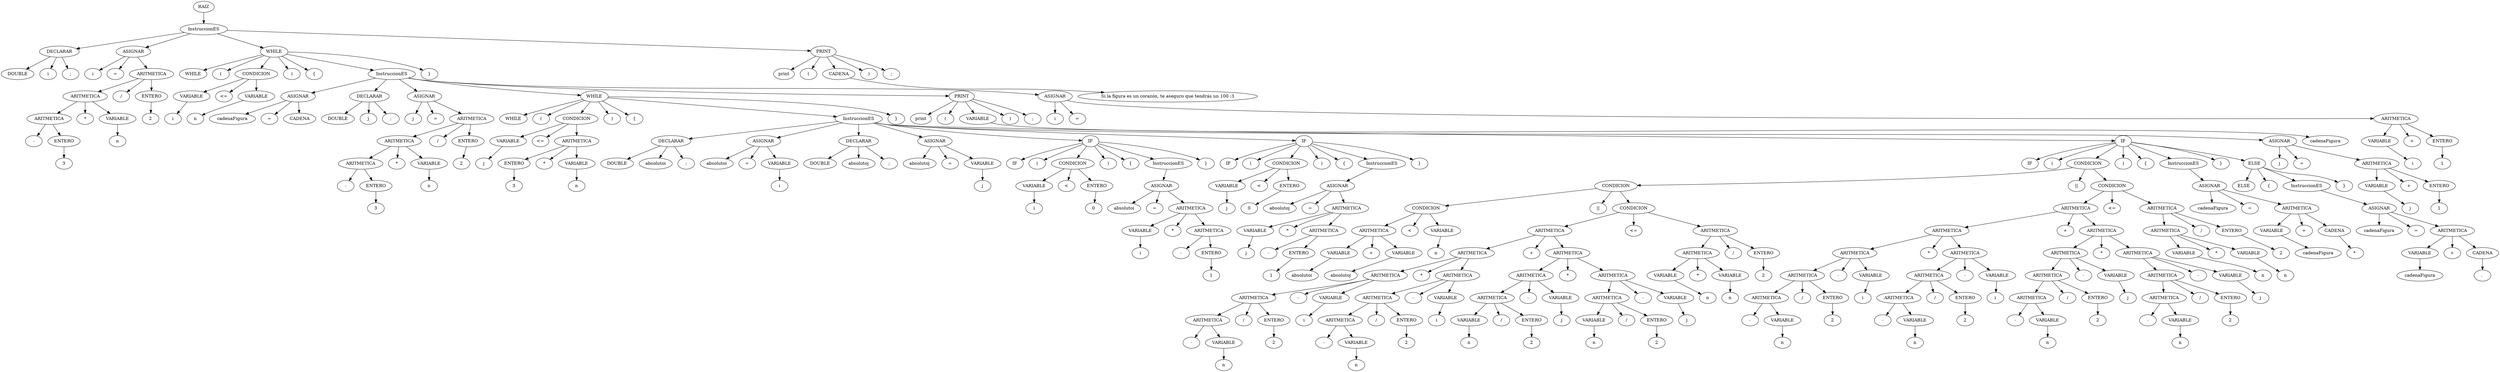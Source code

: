 digraph {
n0[label="RAIZ"];
n1[label="InstruccionES"];
n0->n1;
n2[label="DECLARAR"];
n1->n2;
n3[label="DOUBLE"];
n2->n3;
n4[label="i"];
n2->n4;
n5[label=";"];
n2->n5;
n6[label="ASIGNAR"];
n1->n6;
n7[label="i"];
n6->n7;
n8[label="="];
n6->n8;
n9[label="ARITMETICA"];
n6->n9;
n10[label="ARITMETICA"];
n9->n10;
n11[label="ARITMETICA"];
n10->n11;
n12[label="-"];
n11->n12;
n13[label="ENTERO"];
n11->n13;
n14[label="3"];
n13->n14;
n15[label="*"];
n10->n15;
n16[label="VARIABLE"];
n10->n16;
n17[label="n"];
n16->n17;
n18[label="/"];
n9->n18;
n19[label="ENTERO"];
n9->n19;
n20[label="2"];
n19->n20;
n21[label="WHILE"];
n1->n21;
n22[label="WHILE"];
n21->n22;
n23[label="("];
n21->n23;
n24[label="CONDICION"];
n21->n24;
n25[label="VARIABLE"];
n24->n25;
n26[label="i"];
n25->n26;
n27[label="<="];
n24->n27;
n28[label="VARIABLE"];
n24->n28;
n29[label="n"];
n28->n29;
n30[label=")"];
n21->n30;
n31[label="{"];
n21->n31;
n32[label="InstruccionES"];
n21->n32;
n33[label="ASIGNAR"];
n32->n33;
n34[label="cadenaFigura"];
n33->n34;
n35[label="="];
n33->n35;
n36[label="CADENA"];
n33->n36;
n37[label="DECLARAR"];
n32->n37;
n38[label="DOUBLE"];
n37->n38;
n39[label="j"];
n37->n39;
n40[label=";"];
n37->n40;
n41[label="ASIGNAR"];
n32->n41;
n42[label="j"];
n41->n42;
n43[label="="];
n41->n43;
n44[label="ARITMETICA"];
n41->n44;
n45[label="ARITMETICA"];
n44->n45;
n46[label="ARITMETICA"];
n45->n46;
n47[label="-"];
n46->n47;
n48[label="ENTERO"];
n46->n48;
n49[label="3"];
n48->n49;
n50[label="*"];
n45->n50;
n51[label="VARIABLE"];
n45->n51;
n52[label="n"];
n51->n52;
n53[label="/"];
n44->n53;
n54[label="ENTERO"];
n44->n54;
n55[label="2"];
n54->n55;
n56[label="WHILE"];
n32->n56;
n57[label="WHILE"];
n56->n57;
n58[label="("];
n56->n58;
n59[label="CONDICION"];
n56->n59;
n60[label="VARIABLE"];
n59->n60;
n61[label="j"];
n60->n61;
n62[label="<="];
n59->n62;
n63[label="ARITMETICA"];
n59->n63;
n64[label="ENTERO"];
n63->n64;
n65[label="3"];
n64->n65;
n66[label="*"];
n63->n66;
n67[label="VARIABLE"];
n63->n67;
n68[label="n"];
n67->n68;
n69[label=")"];
n56->n69;
n70[label="{"];
n56->n70;
n71[label="InstruccionES"];
n56->n71;
n72[label="DECLARAR"];
n71->n72;
n73[label="DOUBLE"];
n72->n73;
n74[label="absolutoi"];
n72->n74;
n75[label=";"];
n72->n75;
n76[label="ASIGNAR"];
n71->n76;
n77[label="absolutoi"];
n76->n77;
n78[label="="];
n76->n78;
n79[label="VARIABLE"];
n76->n79;
n80[label="i"];
n79->n80;
n81[label="DECLARAR"];
n71->n81;
n82[label="DOUBLE"];
n81->n82;
n83[label="absolutoj"];
n81->n83;
n84[label=";"];
n81->n84;
n85[label="ASIGNAR"];
n71->n85;
n86[label="absolutoj"];
n85->n86;
n87[label="="];
n85->n87;
n88[label="VARIABLE"];
n85->n88;
n89[label="j"];
n88->n89;
n90[label="IF"];
n71->n90;
n91[label="IF"];
n90->n91;
n92[label="("];
n90->n92;
n93[label="CONDICION"];
n90->n93;
n94[label="VARIABLE"];
n93->n94;
n95[label="i"];
n94->n95;
n96[label="<"];
n93->n96;
n97[label="ENTERO"];
n93->n97;
n98[label="0"];
n97->n98;
n99[label=")"];
n90->n99;
n100[label="{"];
n90->n100;
n101[label="InstruccionES"];
n90->n101;
n102[label="ASIGNAR"];
n101->n102;
n103[label="absolutoi"];
n102->n103;
n104[label="="];
n102->n104;
n105[label="ARITMETICA"];
n102->n105;
n106[label="VARIABLE"];
n105->n106;
n107[label="i"];
n106->n107;
n108[label="*"];
n105->n108;
n109[label="ARITMETICA"];
n105->n109;
n110[label="-"];
n109->n110;
n111[label="ENTERO"];
n109->n111;
n112[label="1"];
n111->n112;
n113[label="}"];
n90->n113;
n114[label="IF"];
n71->n114;
n115[label="IF"];
n114->n115;
n116[label="("];
n114->n116;
n117[label="CONDICION"];
n114->n117;
n118[label="VARIABLE"];
n117->n118;
n119[label="j"];
n118->n119;
n120[label="<"];
n117->n120;
n121[label="ENTERO"];
n117->n121;
n122[label="0"];
n121->n122;
n123[label=")"];
n114->n123;
n124[label="{"];
n114->n124;
n125[label="InstruccionES"];
n114->n125;
n126[label="ASIGNAR"];
n125->n126;
n127[label="absolutoj"];
n126->n127;
n128[label="="];
n126->n128;
n129[label="ARITMETICA"];
n126->n129;
n130[label="VARIABLE"];
n129->n130;
n131[label="j"];
n130->n131;
n132[label="*"];
n129->n132;
n133[label="ARITMETICA"];
n129->n133;
n134[label="-"];
n133->n134;
n135[label="ENTERO"];
n133->n135;
n136[label="1"];
n135->n136;
n137[label="}"];
n114->n137;
n138[label="IF"];
n71->n138;
n139[label="IF"];
n138->n139;
n140[label="("];
n138->n140;
n141[label="CONDICION"];
n138->n141;
n142[label="CONDICION"];
n141->n142;
n143[label="CONDICION"];
n142->n143;
n144[label="ARITMETICA"];
n143->n144;
n145[label="VARIABLE"];
n144->n145;
n146[label="absolutoi"];
n145->n146;
n147[label="+"];
n144->n147;
n148[label="VARIABLE"];
n144->n148;
n149[label="absolutoj"];
n148->n149;
n150[label="<"];
n143->n150;
n151[label="VARIABLE"];
n143->n151;
n152[label="n"];
n151->n152;
n153[label="||"];
n142->n153;
n154[label="CONDICION"];
n142->n154;
n155[label="ARITMETICA"];
n154->n155;
n156[label="ARITMETICA"];
n155->n156;
n157[label="ARITMETICA"];
n156->n157;
n158[label="ARITMETICA"];
n157->n158;
n159[label="ARITMETICA"];
n158->n159;
n160[label="-"];
n159->n160;
n161[label="VARIABLE"];
n159->n161;
n162[label="n"];
n161->n162;
n163[label="/"];
n158->n163;
n164[label="ENTERO"];
n158->n164;
n165[label="2"];
n164->n165;
n166[label="-"];
n157->n166;
n167[label="VARIABLE"];
n157->n167;
n168[label="i"];
n167->n168;
n169[label="*"];
n156->n169;
n170[label="ARITMETICA"];
n156->n170;
n171[label="ARITMETICA"];
n170->n171;
n172[label="ARITMETICA"];
n171->n172;
n173[label="-"];
n172->n173;
n174[label="VARIABLE"];
n172->n174;
n175[label="n"];
n174->n175;
n176[label="/"];
n171->n176;
n177[label="ENTERO"];
n171->n177;
n178[label="2"];
n177->n178;
n179[label="-"];
n170->n179;
n180[label="VARIABLE"];
n170->n180;
n181[label="i"];
n180->n181;
n182[label="+"];
n155->n182;
n183[label="ARITMETICA"];
n155->n183;
n184[label="ARITMETICA"];
n183->n184;
n185[label="ARITMETICA"];
n184->n185;
n186[label="VARIABLE"];
n185->n186;
n187[label="n"];
n186->n187;
n188[label="/"];
n185->n188;
n189[label="ENTERO"];
n185->n189;
n190[label="2"];
n189->n190;
n191[label="-"];
n184->n191;
n192[label="VARIABLE"];
n184->n192;
n193[label="j"];
n192->n193;
n194[label="*"];
n183->n194;
n195[label="ARITMETICA"];
n183->n195;
n196[label="ARITMETICA"];
n195->n196;
n197[label="VARIABLE"];
n196->n197;
n198[label="n"];
n197->n198;
n199[label="/"];
n196->n199;
n200[label="ENTERO"];
n196->n200;
n201[label="2"];
n200->n201;
n202[label="-"];
n195->n202;
n203[label="VARIABLE"];
n195->n203;
n204[label="j"];
n203->n204;
n205[label="<="];
n154->n205;
n206[label="ARITMETICA"];
n154->n206;
n207[label="ARITMETICA"];
n206->n207;
n208[label="VARIABLE"];
n207->n208;
n209[label="n"];
n208->n209;
n210[label="*"];
n207->n210;
n211[label="VARIABLE"];
n207->n211;
n212[label="n"];
n211->n212;
n213[label="/"];
n206->n213;
n214[label="ENTERO"];
n206->n214;
n215[label="2"];
n214->n215;
n216[label="||"];
n141->n216;
n217[label="CONDICION"];
n141->n217;
n218[label="ARITMETICA"];
n217->n218;
n219[label="ARITMETICA"];
n218->n219;
n220[label="ARITMETICA"];
n219->n220;
n221[label="ARITMETICA"];
n220->n221;
n222[label="ARITMETICA"];
n221->n222;
n223[label="-"];
n222->n223;
n224[label="VARIABLE"];
n222->n224;
n225[label="n"];
n224->n225;
n226[label="/"];
n221->n226;
n227[label="ENTERO"];
n221->n227;
n228[label="2"];
n227->n228;
n229[label="-"];
n220->n229;
n230[label="VARIABLE"];
n220->n230;
n231[label="i"];
n230->n231;
n232[label="*"];
n219->n232;
n233[label="ARITMETICA"];
n219->n233;
n234[label="ARITMETICA"];
n233->n234;
n235[label="ARITMETICA"];
n234->n235;
n236[label="-"];
n235->n236;
n237[label="VARIABLE"];
n235->n237;
n238[label="n"];
n237->n238;
n239[label="/"];
n234->n239;
n240[label="ENTERO"];
n234->n240;
n241[label="2"];
n240->n241;
n242[label="-"];
n233->n242;
n243[label="VARIABLE"];
n233->n243;
n244[label="i"];
n243->n244;
n245[label="+"];
n218->n245;
n246[label="ARITMETICA"];
n218->n246;
n247[label="ARITMETICA"];
n246->n247;
n248[label="ARITMETICA"];
n247->n248;
n249[label="ARITMETICA"];
n248->n249;
n250[label="-"];
n249->n250;
n251[label="VARIABLE"];
n249->n251;
n252[label="n"];
n251->n252;
n253[label="/"];
n248->n253;
n254[label="ENTERO"];
n248->n254;
n255[label="2"];
n254->n255;
n256[label="-"];
n247->n256;
n257[label="VARIABLE"];
n247->n257;
n258[label="j"];
n257->n258;
n259[label="*"];
n246->n259;
n260[label="ARITMETICA"];
n246->n260;
n261[label="ARITMETICA"];
n260->n261;
n262[label="ARITMETICA"];
n261->n262;
n263[label="-"];
n262->n263;
n264[label="VARIABLE"];
n262->n264;
n265[label="n"];
n264->n265;
n266[label="/"];
n261->n266;
n267[label="ENTERO"];
n261->n267;
n268[label="2"];
n267->n268;
n269[label="-"];
n260->n269;
n270[label="VARIABLE"];
n260->n270;
n271[label="j"];
n270->n271;
n272[label="<="];
n217->n272;
n273[label="ARITMETICA"];
n217->n273;
n274[label="ARITMETICA"];
n273->n274;
n275[label="VARIABLE"];
n274->n275;
n276[label="n"];
n275->n276;
n277[label="*"];
n274->n277;
n278[label="VARIABLE"];
n274->n278;
n279[label="n"];
n278->n279;
n280[label="/"];
n273->n280;
n281[label="ENTERO"];
n273->n281;
n282[label="2"];
n281->n282;
n283[label=")"];
n138->n283;
n284[label="{"];
n138->n284;
n285[label="InstruccionES"];
n138->n285;
n286[label="ASIGNAR"];
n285->n286;
n287[label="cadenaFigura"];
n286->n287;
n288[label="="];
n286->n288;
n289[label="ARITMETICA"];
n286->n289;
n290[label="VARIABLE"];
n289->n290;
n291[label="cadenaFigura"];
n290->n291;
n292[label="+"];
n289->n292;
n293[label="CADENA"];
n289->n293;
n294[label="* "];
n293->n294;
n295[label="}"];
n138->n295;
n296[label="ELSE"];
n138->n296;
n297[label="ELSE"];
n296->n297;
n298[label="{"];
n296->n298;
n299[label="InstruccionES"];
n296->n299;
n300[label="ASIGNAR"];
n299->n300;
n301[label="cadenaFigura"];
n300->n301;
n302[label="="];
n300->n302;
n303[label="ARITMETICA"];
n300->n303;
n304[label="VARIABLE"];
n303->n304;
n305[label="cadenaFigura"];
n304->n305;
n306[label="+"];
n303->n306;
n307[label="CADENA"];
n303->n307;
n308[label=". "];
n307->n308;
n309[label="}"];
n296->n309;
n310[label="ASIGNAR"];
n71->n310;
n311[label="j"];
n310->n311;
n312[label="="];
n310->n312;
n313[label="ARITMETICA"];
n310->n313;
n314[label="VARIABLE"];
n313->n314;
n315[label="j"];
n314->n315;
n316[label="+"];
n313->n316;
n317[label="ENTERO"];
n313->n317;
n318[label="1"];
n317->n318;
n319[label="}"];
n56->n319;
n320[label="PRINT"];
n32->n320;
n321[label="print"];
n320->n321;
n322[label="("];
n320->n322;
n323[label="VARIABLE"];
n320->n323;
n324[label="cadenaFigura"];
n323->n324;
n325[label=")"];
n320->n325;
n326[label=";"];
n320->n326;
n327[label="ASIGNAR"];
n32->n327;
n328[label="i"];
n327->n328;
n329[label="="];
n327->n329;
n330[label="ARITMETICA"];
n327->n330;
n331[label="VARIABLE"];
n330->n331;
n332[label="i"];
n331->n332;
n333[label="+"];
n330->n333;
n334[label="ENTERO"];
n330->n334;
n335[label="1"];
n334->n335;
n336[label="}"];
n21->n336;
n337[label="PRINT"];
n1->n337;
n338[label="print"];
n337->n338;
n339[label="("];
n337->n339;
n340[label="CADENA"];
n337->n340;
n341[label="Si la figura es un corazón, te aseguro que tendrás un 100 :3"];
n340->n341;
n342[label=")"];
n337->n342;
n343[label=";"];
n337->n343;
}